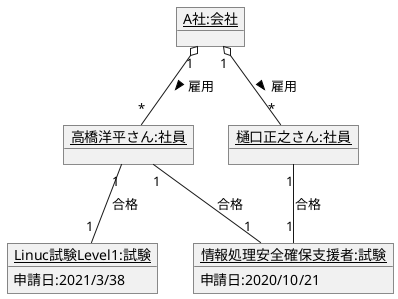 @startuml 資格取得
object "<u>高橋洋平さん:社員</u>" as worker1{
}
object "<u>樋口正之さん:社員</u>" as worker2{

}
object "<u>A社:会社</u>" as  company {
}
object "<u>情報処理安全確保支援者:試験</u>" as exam1 {
    申請日:2020/10/21
}
object "<u>Linuc試験Level1:試験</u>" as exam2 {
    申請日:2021/3/38
}

worker1 "*" -up-o "1" company: 雇用 <
worker2 "*" -up-o "1" company: 雇用 <
worker1 "1" -- "1" exam1: 合格 
worker1 "1" -- "1" exam2: 合格
worker2 "1" -- "1" exam1: 合格

@enduml